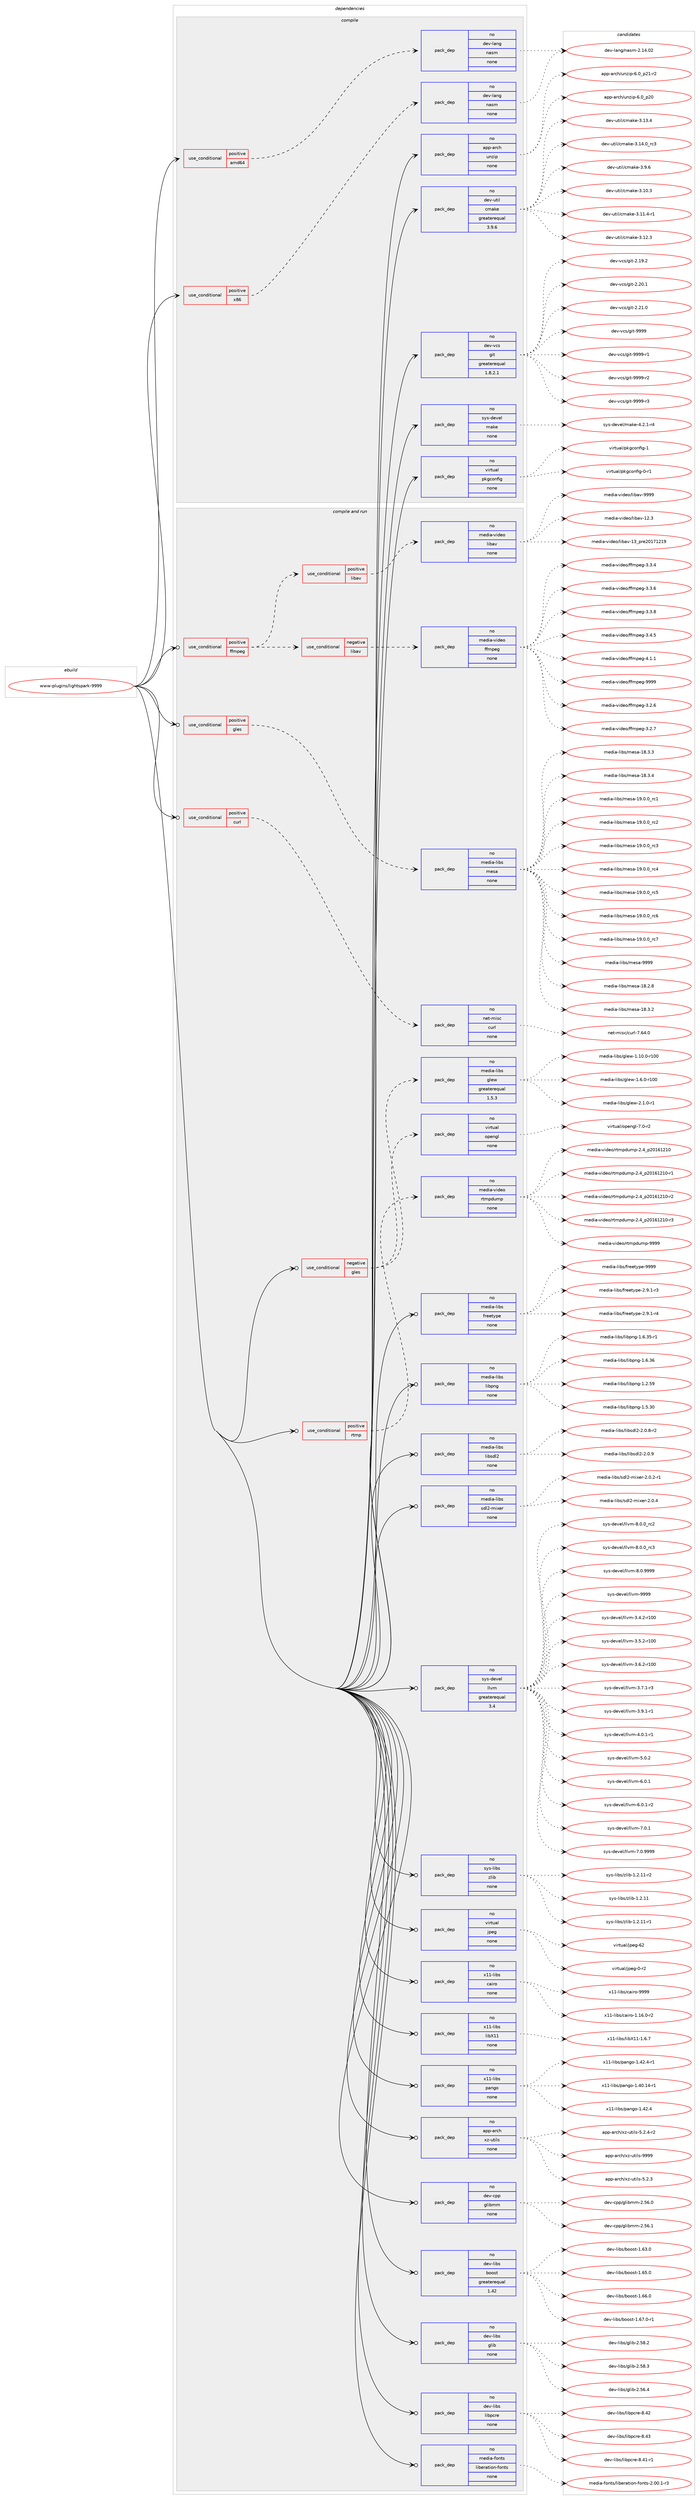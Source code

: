 digraph prolog {

# *************
# Graph options
# *************

newrank=true;
concentrate=true;
compound=true;
graph [rankdir=LR,fontname=Helvetica,fontsize=10,ranksep=1.5];#, ranksep=2.5, nodesep=0.2];
edge  [arrowhead=vee];
node  [fontname=Helvetica,fontsize=10];

# **********
# The ebuild
# **********

subgraph cluster_leftcol {
color=gray;
rank=same;
label=<<i>ebuild</i>>;
id [label="www-plugins/lightspark-9999", color=red, width=4, href="../www-plugins/lightspark-9999.svg"];
}

# ****************
# The dependencies
# ****************

subgraph cluster_midcol {
color=gray;
label=<<i>dependencies</i>>;
subgraph cluster_compile {
fillcolor="#eeeeee";
style=filled;
label=<<i>compile</i>>;
subgraph cond464373 {
dependency1750850 [label=<<TABLE BORDER="0" CELLBORDER="1" CELLSPACING="0" CELLPADDING="4"><TR><TD ROWSPAN="3" CELLPADDING="10">use_conditional</TD></TR><TR><TD>positive</TD></TR><TR><TD>amd64</TD></TR></TABLE>>, shape=none, color=red];
subgraph pack1257197 {
dependency1750851 [label=<<TABLE BORDER="0" CELLBORDER="1" CELLSPACING="0" CELLPADDING="4" WIDTH="220"><TR><TD ROWSPAN="6" CELLPADDING="30">pack_dep</TD></TR><TR><TD WIDTH="110">no</TD></TR><TR><TD>dev-lang</TD></TR><TR><TD>nasm</TD></TR><TR><TD>none</TD></TR><TR><TD></TD></TR></TABLE>>, shape=none, color=blue];
}
dependency1750850:e -> dependency1750851:w [weight=20,style="dashed",arrowhead="vee"];
}
id:e -> dependency1750850:w [weight=20,style="solid",arrowhead="vee"];
subgraph cond464374 {
dependency1750852 [label=<<TABLE BORDER="0" CELLBORDER="1" CELLSPACING="0" CELLPADDING="4"><TR><TD ROWSPAN="3" CELLPADDING="10">use_conditional</TD></TR><TR><TD>positive</TD></TR><TR><TD>x86</TD></TR></TABLE>>, shape=none, color=red];
subgraph pack1257198 {
dependency1750853 [label=<<TABLE BORDER="0" CELLBORDER="1" CELLSPACING="0" CELLPADDING="4" WIDTH="220"><TR><TD ROWSPAN="6" CELLPADDING="30">pack_dep</TD></TR><TR><TD WIDTH="110">no</TD></TR><TR><TD>dev-lang</TD></TR><TR><TD>nasm</TD></TR><TR><TD>none</TD></TR><TR><TD></TD></TR></TABLE>>, shape=none, color=blue];
}
dependency1750852:e -> dependency1750853:w [weight=20,style="dashed",arrowhead="vee"];
}
id:e -> dependency1750852:w [weight=20,style="solid",arrowhead="vee"];
subgraph pack1257199 {
dependency1750854 [label=<<TABLE BORDER="0" CELLBORDER="1" CELLSPACING="0" CELLPADDING="4" WIDTH="220"><TR><TD ROWSPAN="6" CELLPADDING="30">pack_dep</TD></TR><TR><TD WIDTH="110">no</TD></TR><TR><TD>app-arch</TD></TR><TR><TD>unzip</TD></TR><TR><TD>none</TD></TR><TR><TD></TD></TR></TABLE>>, shape=none, color=blue];
}
id:e -> dependency1750854:w [weight=20,style="solid",arrowhead="vee"];
subgraph pack1257200 {
dependency1750855 [label=<<TABLE BORDER="0" CELLBORDER="1" CELLSPACING="0" CELLPADDING="4" WIDTH="220"><TR><TD ROWSPAN="6" CELLPADDING="30">pack_dep</TD></TR><TR><TD WIDTH="110">no</TD></TR><TR><TD>dev-util</TD></TR><TR><TD>cmake</TD></TR><TR><TD>greaterequal</TD></TR><TR><TD>3.9.6</TD></TR></TABLE>>, shape=none, color=blue];
}
id:e -> dependency1750855:w [weight=20,style="solid",arrowhead="vee"];
subgraph pack1257201 {
dependency1750856 [label=<<TABLE BORDER="0" CELLBORDER="1" CELLSPACING="0" CELLPADDING="4" WIDTH="220"><TR><TD ROWSPAN="6" CELLPADDING="30">pack_dep</TD></TR><TR><TD WIDTH="110">no</TD></TR><TR><TD>dev-vcs</TD></TR><TR><TD>git</TD></TR><TR><TD>greaterequal</TD></TR><TR><TD>1.8.2.1</TD></TR></TABLE>>, shape=none, color=blue];
}
id:e -> dependency1750856:w [weight=20,style="solid",arrowhead="vee"];
subgraph pack1257202 {
dependency1750857 [label=<<TABLE BORDER="0" CELLBORDER="1" CELLSPACING="0" CELLPADDING="4" WIDTH="220"><TR><TD ROWSPAN="6" CELLPADDING="30">pack_dep</TD></TR><TR><TD WIDTH="110">no</TD></TR><TR><TD>sys-devel</TD></TR><TR><TD>make</TD></TR><TR><TD>none</TD></TR><TR><TD></TD></TR></TABLE>>, shape=none, color=blue];
}
id:e -> dependency1750857:w [weight=20,style="solid",arrowhead="vee"];
subgraph pack1257203 {
dependency1750858 [label=<<TABLE BORDER="0" CELLBORDER="1" CELLSPACING="0" CELLPADDING="4" WIDTH="220"><TR><TD ROWSPAN="6" CELLPADDING="30">pack_dep</TD></TR><TR><TD WIDTH="110">no</TD></TR><TR><TD>virtual</TD></TR><TR><TD>pkgconfig</TD></TR><TR><TD>none</TD></TR><TR><TD></TD></TR></TABLE>>, shape=none, color=blue];
}
id:e -> dependency1750858:w [weight=20,style="solid",arrowhead="vee"];
}
subgraph cluster_compileandrun {
fillcolor="#eeeeee";
style=filled;
label=<<i>compile and run</i>>;
subgraph cond464375 {
dependency1750859 [label=<<TABLE BORDER="0" CELLBORDER="1" CELLSPACING="0" CELLPADDING="4"><TR><TD ROWSPAN="3" CELLPADDING="10">use_conditional</TD></TR><TR><TD>negative</TD></TR><TR><TD>gles</TD></TR></TABLE>>, shape=none, color=red];
subgraph pack1257204 {
dependency1750860 [label=<<TABLE BORDER="0" CELLBORDER="1" CELLSPACING="0" CELLPADDING="4" WIDTH="220"><TR><TD ROWSPAN="6" CELLPADDING="30">pack_dep</TD></TR><TR><TD WIDTH="110">no</TD></TR><TR><TD>media-libs</TD></TR><TR><TD>glew</TD></TR><TR><TD>greaterequal</TD></TR><TR><TD>1.5.3</TD></TR></TABLE>>, shape=none, color=blue];
}
dependency1750859:e -> dependency1750860:w [weight=20,style="dashed",arrowhead="vee"];
subgraph pack1257205 {
dependency1750861 [label=<<TABLE BORDER="0" CELLBORDER="1" CELLSPACING="0" CELLPADDING="4" WIDTH="220"><TR><TD ROWSPAN="6" CELLPADDING="30">pack_dep</TD></TR><TR><TD WIDTH="110">no</TD></TR><TR><TD>virtual</TD></TR><TR><TD>opengl</TD></TR><TR><TD>none</TD></TR><TR><TD></TD></TR></TABLE>>, shape=none, color=blue];
}
dependency1750859:e -> dependency1750861:w [weight=20,style="dashed",arrowhead="vee"];
}
id:e -> dependency1750859:w [weight=20,style="solid",arrowhead="odotvee"];
subgraph cond464376 {
dependency1750862 [label=<<TABLE BORDER="0" CELLBORDER="1" CELLSPACING="0" CELLPADDING="4"><TR><TD ROWSPAN="3" CELLPADDING="10">use_conditional</TD></TR><TR><TD>positive</TD></TR><TR><TD>curl</TD></TR></TABLE>>, shape=none, color=red];
subgraph pack1257206 {
dependency1750863 [label=<<TABLE BORDER="0" CELLBORDER="1" CELLSPACING="0" CELLPADDING="4" WIDTH="220"><TR><TD ROWSPAN="6" CELLPADDING="30">pack_dep</TD></TR><TR><TD WIDTH="110">no</TD></TR><TR><TD>net-misc</TD></TR><TR><TD>curl</TD></TR><TR><TD>none</TD></TR><TR><TD></TD></TR></TABLE>>, shape=none, color=blue];
}
dependency1750862:e -> dependency1750863:w [weight=20,style="dashed",arrowhead="vee"];
}
id:e -> dependency1750862:w [weight=20,style="solid",arrowhead="odotvee"];
subgraph cond464377 {
dependency1750864 [label=<<TABLE BORDER="0" CELLBORDER="1" CELLSPACING="0" CELLPADDING="4"><TR><TD ROWSPAN="3" CELLPADDING="10">use_conditional</TD></TR><TR><TD>positive</TD></TR><TR><TD>ffmpeg</TD></TR></TABLE>>, shape=none, color=red];
subgraph cond464378 {
dependency1750865 [label=<<TABLE BORDER="0" CELLBORDER="1" CELLSPACING="0" CELLPADDING="4"><TR><TD ROWSPAN="3" CELLPADDING="10">use_conditional</TD></TR><TR><TD>positive</TD></TR><TR><TD>libav</TD></TR></TABLE>>, shape=none, color=red];
subgraph pack1257207 {
dependency1750866 [label=<<TABLE BORDER="0" CELLBORDER="1" CELLSPACING="0" CELLPADDING="4" WIDTH="220"><TR><TD ROWSPAN="6" CELLPADDING="30">pack_dep</TD></TR><TR><TD WIDTH="110">no</TD></TR><TR><TD>media-video</TD></TR><TR><TD>libav</TD></TR><TR><TD>none</TD></TR><TR><TD></TD></TR></TABLE>>, shape=none, color=blue];
}
dependency1750865:e -> dependency1750866:w [weight=20,style="dashed",arrowhead="vee"];
}
dependency1750864:e -> dependency1750865:w [weight=20,style="dashed",arrowhead="vee"];
subgraph cond464379 {
dependency1750867 [label=<<TABLE BORDER="0" CELLBORDER="1" CELLSPACING="0" CELLPADDING="4"><TR><TD ROWSPAN="3" CELLPADDING="10">use_conditional</TD></TR><TR><TD>negative</TD></TR><TR><TD>libav</TD></TR></TABLE>>, shape=none, color=red];
subgraph pack1257208 {
dependency1750868 [label=<<TABLE BORDER="0" CELLBORDER="1" CELLSPACING="0" CELLPADDING="4" WIDTH="220"><TR><TD ROWSPAN="6" CELLPADDING="30">pack_dep</TD></TR><TR><TD WIDTH="110">no</TD></TR><TR><TD>media-video</TD></TR><TR><TD>ffmpeg</TD></TR><TR><TD>none</TD></TR><TR><TD></TD></TR></TABLE>>, shape=none, color=blue];
}
dependency1750867:e -> dependency1750868:w [weight=20,style="dashed",arrowhead="vee"];
}
dependency1750864:e -> dependency1750867:w [weight=20,style="dashed",arrowhead="vee"];
}
id:e -> dependency1750864:w [weight=20,style="solid",arrowhead="odotvee"];
subgraph cond464380 {
dependency1750869 [label=<<TABLE BORDER="0" CELLBORDER="1" CELLSPACING="0" CELLPADDING="4"><TR><TD ROWSPAN="3" CELLPADDING="10">use_conditional</TD></TR><TR><TD>positive</TD></TR><TR><TD>gles</TD></TR></TABLE>>, shape=none, color=red];
subgraph pack1257209 {
dependency1750870 [label=<<TABLE BORDER="0" CELLBORDER="1" CELLSPACING="0" CELLPADDING="4" WIDTH="220"><TR><TD ROWSPAN="6" CELLPADDING="30">pack_dep</TD></TR><TR><TD WIDTH="110">no</TD></TR><TR><TD>media-libs</TD></TR><TR><TD>mesa</TD></TR><TR><TD>none</TD></TR><TR><TD></TD></TR></TABLE>>, shape=none, color=blue];
}
dependency1750869:e -> dependency1750870:w [weight=20,style="dashed",arrowhead="vee"];
}
id:e -> dependency1750869:w [weight=20,style="solid",arrowhead="odotvee"];
subgraph cond464381 {
dependency1750871 [label=<<TABLE BORDER="0" CELLBORDER="1" CELLSPACING="0" CELLPADDING="4"><TR><TD ROWSPAN="3" CELLPADDING="10">use_conditional</TD></TR><TR><TD>positive</TD></TR><TR><TD>rtmp</TD></TR></TABLE>>, shape=none, color=red];
subgraph pack1257210 {
dependency1750872 [label=<<TABLE BORDER="0" CELLBORDER="1" CELLSPACING="0" CELLPADDING="4" WIDTH="220"><TR><TD ROWSPAN="6" CELLPADDING="30">pack_dep</TD></TR><TR><TD WIDTH="110">no</TD></TR><TR><TD>media-video</TD></TR><TR><TD>rtmpdump</TD></TR><TR><TD>none</TD></TR><TR><TD></TD></TR></TABLE>>, shape=none, color=blue];
}
dependency1750871:e -> dependency1750872:w [weight=20,style="dashed",arrowhead="vee"];
}
id:e -> dependency1750871:w [weight=20,style="solid",arrowhead="odotvee"];
subgraph pack1257211 {
dependency1750873 [label=<<TABLE BORDER="0" CELLBORDER="1" CELLSPACING="0" CELLPADDING="4" WIDTH="220"><TR><TD ROWSPAN="6" CELLPADDING="30">pack_dep</TD></TR><TR><TD WIDTH="110">no</TD></TR><TR><TD>app-arch</TD></TR><TR><TD>xz-utils</TD></TR><TR><TD>none</TD></TR><TR><TD></TD></TR></TABLE>>, shape=none, color=blue];
}
id:e -> dependency1750873:w [weight=20,style="solid",arrowhead="odotvee"];
subgraph pack1257212 {
dependency1750874 [label=<<TABLE BORDER="0" CELLBORDER="1" CELLSPACING="0" CELLPADDING="4" WIDTH="220"><TR><TD ROWSPAN="6" CELLPADDING="30">pack_dep</TD></TR><TR><TD WIDTH="110">no</TD></TR><TR><TD>dev-cpp</TD></TR><TR><TD>glibmm</TD></TR><TR><TD>none</TD></TR><TR><TD></TD></TR></TABLE>>, shape=none, color=blue];
}
id:e -> dependency1750874:w [weight=20,style="solid",arrowhead="odotvee"];
subgraph pack1257213 {
dependency1750875 [label=<<TABLE BORDER="0" CELLBORDER="1" CELLSPACING="0" CELLPADDING="4" WIDTH="220"><TR><TD ROWSPAN="6" CELLPADDING="30">pack_dep</TD></TR><TR><TD WIDTH="110">no</TD></TR><TR><TD>dev-libs</TD></TR><TR><TD>boost</TD></TR><TR><TD>greaterequal</TD></TR><TR><TD>1.42</TD></TR></TABLE>>, shape=none, color=blue];
}
id:e -> dependency1750875:w [weight=20,style="solid",arrowhead="odotvee"];
subgraph pack1257214 {
dependency1750876 [label=<<TABLE BORDER="0" CELLBORDER="1" CELLSPACING="0" CELLPADDING="4" WIDTH="220"><TR><TD ROWSPAN="6" CELLPADDING="30">pack_dep</TD></TR><TR><TD WIDTH="110">no</TD></TR><TR><TD>dev-libs</TD></TR><TR><TD>glib</TD></TR><TR><TD>none</TD></TR><TR><TD></TD></TR></TABLE>>, shape=none, color=blue];
}
id:e -> dependency1750876:w [weight=20,style="solid",arrowhead="odotvee"];
subgraph pack1257215 {
dependency1750877 [label=<<TABLE BORDER="0" CELLBORDER="1" CELLSPACING="0" CELLPADDING="4" WIDTH="220"><TR><TD ROWSPAN="6" CELLPADDING="30">pack_dep</TD></TR><TR><TD WIDTH="110">no</TD></TR><TR><TD>dev-libs</TD></TR><TR><TD>libpcre</TD></TR><TR><TD>none</TD></TR><TR><TD></TD></TR></TABLE>>, shape=none, color=blue];
}
id:e -> dependency1750877:w [weight=20,style="solid",arrowhead="odotvee"];
subgraph pack1257216 {
dependency1750878 [label=<<TABLE BORDER="0" CELLBORDER="1" CELLSPACING="0" CELLPADDING="4" WIDTH="220"><TR><TD ROWSPAN="6" CELLPADDING="30">pack_dep</TD></TR><TR><TD WIDTH="110">no</TD></TR><TR><TD>media-fonts</TD></TR><TR><TD>liberation-fonts</TD></TR><TR><TD>none</TD></TR><TR><TD></TD></TR></TABLE>>, shape=none, color=blue];
}
id:e -> dependency1750878:w [weight=20,style="solid",arrowhead="odotvee"];
subgraph pack1257217 {
dependency1750879 [label=<<TABLE BORDER="0" CELLBORDER="1" CELLSPACING="0" CELLPADDING="4" WIDTH="220"><TR><TD ROWSPAN="6" CELLPADDING="30">pack_dep</TD></TR><TR><TD WIDTH="110">no</TD></TR><TR><TD>media-libs</TD></TR><TR><TD>freetype</TD></TR><TR><TD>none</TD></TR><TR><TD></TD></TR></TABLE>>, shape=none, color=blue];
}
id:e -> dependency1750879:w [weight=20,style="solid",arrowhead="odotvee"];
subgraph pack1257218 {
dependency1750880 [label=<<TABLE BORDER="0" CELLBORDER="1" CELLSPACING="0" CELLPADDING="4" WIDTH="220"><TR><TD ROWSPAN="6" CELLPADDING="30">pack_dep</TD></TR><TR><TD WIDTH="110">no</TD></TR><TR><TD>media-libs</TD></TR><TR><TD>libpng</TD></TR><TR><TD>none</TD></TR><TR><TD></TD></TR></TABLE>>, shape=none, color=blue];
}
id:e -> dependency1750880:w [weight=20,style="solid",arrowhead="odotvee"];
subgraph pack1257219 {
dependency1750881 [label=<<TABLE BORDER="0" CELLBORDER="1" CELLSPACING="0" CELLPADDING="4" WIDTH="220"><TR><TD ROWSPAN="6" CELLPADDING="30">pack_dep</TD></TR><TR><TD WIDTH="110">no</TD></TR><TR><TD>media-libs</TD></TR><TR><TD>libsdl2</TD></TR><TR><TD>none</TD></TR><TR><TD></TD></TR></TABLE>>, shape=none, color=blue];
}
id:e -> dependency1750881:w [weight=20,style="solid",arrowhead="odotvee"];
subgraph pack1257220 {
dependency1750882 [label=<<TABLE BORDER="0" CELLBORDER="1" CELLSPACING="0" CELLPADDING="4" WIDTH="220"><TR><TD ROWSPAN="6" CELLPADDING="30">pack_dep</TD></TR><TR><TD WIDTH="110">no</TD></TR><TR><TD>media-libs</TD></TR><TR><TD>sdl2-mixer</TD></TR><TR><TD>none</TD></TR><TR><TD></TD></TR></TABLE>>, shape=none, color=blue];
}
id:e -> dependency1750882:w [weight=20,style="solid",arrowhead="odotvee"];
subgraph pack1257221 {
dependency1750883 [label=<<TABLE BORDER="0" CELLBORDER="1" CELLSPACING="0" CELLPADDING="4" WIDTH="220"><TR><TD ROWSPAN="6" CELLPADDING="30">pack_dep</TD></TR><TR><TD WIDTH="110">no</TD></TR><TR><TD>sys-devel</TD></TR><TR><TD>llvm</TD></TR><TR><TD>greaterequal</TD></TR><TR><TD>3.4</TD></TR></TABLE>>, shape=none, color=blue];
}
id:e -> dependency1750883:w [weight=20,style="solid",arrowhead="odotvee"];
subgraph pack1257222 {
dependency1750884 [label=<<TABLE BORDER="0" CELLBORDER="1" CELLSPACING="0" CELLPADDING="4" WIDTH="220"><TR><TD ROWSPAN="6" CELLPADDING="30">pack_dep</TD></TR><TR><TD WIDTH="110">no</TD></TR><TR><TD>sys-libs</TD></TR><TR><TD>zlib</TD></TR><TR><TD>none</TD></TR><TR><TD></TD></TR></TABLE>>, shape=none, color=blue];
}
id:e -> dependency1750884:w [weight=20,style="solid",arrowhead="odotvee"];
subgraph pack1257223 {
dependency1750885 [label=<<TABLE BORDER="0" CELLBORDER="1" CELLSPACING="0" CELLPADDING="4" WIDTH="220"><TR><TD ROWSPAN="6" CELLPADDING="30">pack_dep</TD></TR><TR><TD WIDTH="110">no</TD></TR><TR><TD>virtual</TD></TR><TR><TD>jpeg</TD></TR><TR><TD>none</TD></TR><TR><TD></TD></TR></TABLE>>, shape=none, color=blue];
}
id:e -> dependency1750885:w [weight=20,style="solid",arrowhead="odotvee"];
subgraph pack1257224 {
dependency1750886 [label=<<TABLE BORDER="0" CELLBORDER="1" CELLSPACING="0" CELLPADDING="4" WIDTH="220"><TR><TD ROWSPAN="6" CELLPADDING="30">pack_dep</TD></TR><TR><TD WIDTH="110">no</TD></TR><TR><TD>x11-libs</TD></TR><TR><TD>cairo</TD></TR><TR><TD>none</TD></TR><TR><TD></TD></TR></TABLE>>, shape=none, color=blue];
}
id:e -> dependency1750886:w [weight=20,style="solid",arrowhead="odotvee"];
subgraph pack1257225 {
dependency1750887 [label=<<TABLE BORDER="0" CELLBORDER="1" CELLSPACING="0" CELLPADDING="4" WIDTH="220"><TR><TD ROWSPAN="6" CELLPADDING="30">pack_dep</TD></TR><TR><TD WIDTH="110">no</TD></TR><TR><TD>x11-libs</TD></TR><TR><TD>libX11</TD></TR><TR><TD>none</TD></TR><TR><TD></TD></TR></TABLE>>, shape=none, color=blue];
}
id:e -> dependency1750887:w [weight=20,style="solid",arrowhead="odotvee"];
subgraph pack1257226 {
dependency1750888 [label=<<TABLE BORDER="0" CELLBORDER="1" CELLSPACING="0" CELLPADDING="4" WIDTH="220"><TR><TD ROWSPAN="6" CELLPADDING="30">pack_dep</TD></TR><TR><TD WIDTH="110">no</TD></TR><TR><TD>x11-libs</TD></TR><TR><TD>pango</TD></TR><TR><TD>none</TD></TR><TR><TD></TD></TR></TABLE>>, shape=none, color=blue];
}
id:e -> dependency1750888:w [weight=20,style="solid",arrowhead="odotvee"];
}
subgraph cluster_run {
fillcolor="#eeeeee";
style=filled;
label=<<i>run</i>>;
}
}

# **************
# The candidates
# **************

subgraph cluster_choices {
rank=same;
color=gray;
label=<<i>candidates</i>>;

subgraph choice1257197 {
color=black;
nodesep=1;
choice100101118451089711010347110971151094550464952464850 [label="dev-lang/nasm-2.14.02", color=red, width=4,href="../dev-lang/nasm-2.14.02.svg"];
dependency1750851:e -> choice100101118451089711010347110971151094550464952464850:w [style=dotted,weight="100"];
}
subgraph choice1257198 {
color=black;
nodesep=1;
choice100101118451089711010347110971151094550464952464850 [label="dev-lang/nasm-2.14.02", color=red, width=4,href="../dev-lang/nasm-2.14.02.svg"];
dependency1750853:e -> choice100101118451089711010347110971151094550464952464850:w [style=dotted,weight="100"];
}
subgraph choice1257199 {
color=black;
nodesep=1;
choice971121124597114991044711711012210511245544648951125048 [label="app-arch/unzip-6.0_p20", color=red, width=4,href="../app-arch/unzip-6.0_p20.svg"];
choice9711211245971149910447117110122105112455446489511250494511450 [label="app-arch/unzip-6.0_p21-r2", color=red, width=4,href="../app-arch/unzip-6.0_p21-r2.svg"];
dependency1750854:e -> choice971121124597114991044711711012210511245544648951125048:w [style=dotted,weight="100"];
dependency1750854:e -> choice9711211245971149910447117110122105112455446489511250494511450:w [style=dotted,weight="100"];
}
subgraph choice1257200 {
color=black;
nodesep=1;
choice1001011184511711610510847991099710710145514649484651 [label="dev-util/cmake-3.10.3", color=red, width=4,href="../dev-util/cmake-3.10.3.svg"];
choice10010111845117116105108479910997107101455146494946524511449 [label="dev-util/cmake-3.11.4-r1", color=red, width=4,href="../dev-util/cmake-3.11.4-r1.svg"];
choice1001011184511711610510847991099710710145514649504651 [label="dev-util/cmake-3.12.3", color=red, width=4,href="../dev-util/cmake-3.12.3.svg"];
choice1001011184511711610510847991099710710145514649514652 [label="dev-util/cmake-3.13.4", color=red, width=4,href="../dev-util/cmake-3.13.4.svg"];
choice1001011184511711610510847991099710710145514649524648951149951 [label="dev-util/cmake-3.14.0_rc3", color=red, width=4,href="../dev-util/cmake-3.14.0_rc3.svg"];
choice10010111845117116105108479910997107101455146574654 [label="dev-util/cmake-3.9.6", color=red, width=4,href="../dev-util/cmake-3.9.6.svg"];
dependency1750855:e -> choice1001011184511711610510847991099710710145514649484651:w [style=dotted,weight="100"];
dependency1750855:e -> choice10010111845117116105108479910997107101455146494946524511449:w [style=dotted,weight="100"];
dependency1750855:e -> choice1001011184511711610510847991099710710145514649504651:w [style=dotted,weight="100"];
dependency1750855:e -> choice1001011184511711610510847991099710710145514649514652:w [style=dotted,weight="100"];
dependency1750855:e -> choice1001011184511711610510847991099710710145514649524648951149951:w [style=dotted,weight="100"];
dependency1750855:e -> choice10010111845117116105108479910997107101455146574654:w [style=dotted,weight="100"];
}
subgraph choice1257201 {
color=black;
nodesep=1;
choice10010111845118991154710310511645504649574650 [label="dev-vcs/git-2.19.2", color=red, width=4,href="../dev-vcs/git-2.19.2.svg"];
choice10010111845118991154710310511645504650484649 [label="dev-vcs/git-2.20.1", color=red, width=4,href="../dev-vcs/git-2.20.1.svg"];
choice10010111845118991154710310511645504650494648 [label="dev-vcs/git-2.21.0", color=red, width=4,href="../dev-vcs/git-2.21.0.svg"];
choice1001011184511899115471031051164557575757 [label="dev-vcs/git-9999", color=red, width=4,href="../dev-vcs/git-9999.svg"];
choice10010111845118991154710310511645575757574511449 [label="dev-vcs/git-9999-r1", color=red, width=4,href="../dev-vcs/git-9999-r1.svg"];
choice10010111845118991154710310511645575757574511450 [label="dev-vcs/git-9999-r2", color=red, width=4,href="../dev-vcs/git-9999-r2.svg"];
choice10010111845118991154710310511645575757574511451 [label="dev-vcs/git-9999-r3", color=red, width=4,href="../dev-vcs/git-9999-r3.svg"];
dependency1750856:e -> choice10010111845118991154710310511645504649574650:w [style=dotted,weight="100"];
dependency1750856:e -> choice10010111845118991154710310511645504650484649:w [style=dotted,weight="100"];
dependency1750856:e -> choice10010111845118991154710310511645504650494648:w [style=dotted,weight="100"];
dependency1750856:e -> choice1001011184511899115471031051164557575757:w [style=dotted,weight="100"];
dependency1750856:e -> choice10010111845118991154710310511645575757574511449:w [style=dotted,weight="100"];
dependency1750856:e -> choice10010111845118991154710310511645575757574511450:w [style=dotted,weight="100"];
dependency1750856:e -> choice10010111845118991154710310511645575757574511451:w [style=dotted,weight="100"];
}
subgraph choice1257202 {
color=black;
nodesep=1;
choice1151211154510010111810110847109971071014552465046494511452 [label="sys-devel/make-4.2.1-r4", color=red, width=4,href="../sys-devel/make-4.2.1-r4.svg"];
dependency1750857:e -> choice1151211154510010111810110847109971071014552465046494511452:w [style=dotted,weight="100"];
}
subgraph choice1257203 {
color=black;
nodesep=1;
choice11810511411611797108471121071039911111010210510345484511449 [label="virtual/pkgconfig-0-r1", color=red, width=4,href="../virtual/pkgconfig-0-r1.svg"];
choice1181051141161179710847112107103991111101021051034549 [label="virtual/pkgconfig-1", color=red, width=4,href="../virtual/pkgconfig-1.svg"];
dependency1750858:e -> choice11810511411611797108471121071039911111010210510345484511449:w [style=dotted,weight="100"];
dependency1750858:e -> choice1181051141161179710847112107103991111101021051034549:w [style=dotted,weight="100"];
}
subgraph choice1257204 {
color=black;
nodesep=1;
choice109101100105974510810598115471031081011194549464948464845114494848 [label="media-libs/glew-1.10.0-r100", color=red, width=4,href="../media-libs/glew-1.10.0-r100.svg"];
choice1091011001059745108105981154710310810111945494654464845114494848 [label="media-libs/glew-1.6.0-r100", color=red, width=4,href="../media-libs/glew-1.6.0-r100.svg"];
choice109101100105974510810598115471031081011194550464946484511449 [label="media-libs/glew-2.1.0-r1", color=red, width=4,href="../media-libs/glew-2.1.0-r1.svg"];
dependency1750860:e -> choice109101100105974510810598115471031081011194549464948464845114494848:w [style=dotted,weight="100"];
dependency1750860:e -> choice1091011001059745108105981154710310810111945494654464845114494848:w [style=dotted,weight="100"];
dependency1750860:e -> choice109101100105974510810598115471031081011194550464946484511449:w [style=dotted,weight="100"];
}
subgraph choice1257205 {
color=black;
nodesep=1;
choice1181051141161179710847111112101110103108455546484511450 [label="virtual/opengl-7.0-r2", color=red, width=4,href="../virtual/opengl-7.0-r2.svg"];
dependency1750861:e -> choice1181051141161179710847111112101110103108455546484511450:w [style=dotted,weight="100"];
}
subgraph choice1257206 {
color=black;
nodesep=1;
choice1101011164510910511599479911711410845554654524648 [label="net-misc/curl-7.64.0", color=red, width=4,href="../net-misc/curl-7.64.0.svg"];
dependency1750863:e -> choice1101011164510910511599479911711410845554654524648:w [style=dotted,weight="100"];
}
subgraph choice1257207 {
color=black;
nodesep=1;
choice10910110010597451181051001011114710810598971184549504651 [label="media-video/libav-12.3", color=red, width=4,href="../media-video/libav-12.3.svg"];
choice1091011001059745118105100101111471081059897118454951951121141015048495549504957 [label="media-video/libav-13_pre20171219", color=red, width=4,href="../media-video/libav-13_pre20171219.svg"];
choice10910110010597451181051001011114710810598971184557575757 [label="media-video/libav-9999", color=red, width=4,href="../media-video/libav-9999.svg"];
dependency1750866:e -> choice10910110010597451181051001011114710810598971184549504651:w [style=dotted,weight="100"];
dependency1750866:e -> choice1091011001059745118105100101111471081059897118454951951121141015048495549504957:w [style=dotted,weight="100"];
dependency1750866:e -> choice10910110010597451181051001011114710810598971184557575757:w [style=dotted,weight="100"];
}
subgraph choice1257208 {
color=black;
nodesep=1;
choice109101100105974511810510010111147102102109112101103455146504654 [label="media-video/ffmpeg-3.2.6", color=red, width=4,href="../media-video/ffmpeg-3.2.6.svg"];
choice109101100105974511810510010111147102102109112101103455146504655 [label="media-video/ffmpeg-3.2.7", color=red, width=4,href="../media-video/ffmpeg-3.2.7.svg"];
choice109101100105974511810510010111147102102109112101103455146514652 [label="media-video/ffmpeg-3.3.4", color=red, width=4,href="../media-video/ffmpeg-3.3.4.svg"];
choice109101100105974511810510010111147102102109112101103455146514654 [label="media-video/ffmpeg-3.3.6", color=red, width=4,href="../media-video/ffmpeg-3.3.6.svg"];
choice109101100105974511810510010111147102102109112101103455146514656 [label="media-video/ffmpeg-3.3.8", color=red, width=4,href="../media-video/ffmpeg-3.3.8.svg"];
choice109101100105974511810510010111147102102109112101103455146524653 [label="media-video/ffmpeg-3.4.5", color=red, width=4,href="../media-video/ffmpeg-3.4.5.svg"];
choice109101100105974511810510010111147102102109112101103455246494649 [label="media-video/ffmpeg-4.1.1", color=red, width=4,href="../media-video/ffmpeg-4.1.1.svg"];
choice1091011001059745118105100101111471021021091121011034557575757 [label="media-video/ffmpeg-9999", color=red, width=4,href="../media-video/ffmpeg-9999.svg"];
dependency1750868:e -> choice109101100105974511810510010111147102102109112101103455146504654:w [style=dotted,weight="100"];
dependency1750868:e -> choice109101100105974511810510010111147102102109112101103455146504655:w [style=dotted,weight="100"];
dependency1750868:e -> choice109101100105974511810510010111147102102109112101103455146514652:w [style=dotted,weight="100"];
dependency1750868:e -> choice109101100105974511810510010111147102102109112101103455146514654:w [style=dotted,weight="100"];
dependency1750868:e -> choice109101100105974511810510010111147102102109112101103455146514656:w [style=dotted,weight="100"];
dependency1750868:e -> choice109101100105974511810510010111147102102109112101103455146524653:w [style=dotted,weight="100"];
dependency1750868:e -> choice109101100105974511810510010111147102102109112101103455246494649:w [style=dotted,weight="100"];
dependency1750868:e -> choice1091011001059745118105100101111471021021091121011034557575757:w [style=dotted,weight="100"];
}
subgraph choice1257209 {
color=black;
nodesep=1;
choice109101100105974510810598115471091011159745495646504656 [label="media-libs/mesa-18.2.8", color=red, width=4,href="../media-libs/mesa-18.2.8.svg"];
choice109101100105974510810598115471091011159745495646514650 [label="media-libs/mesa-18.3.2", color=red, width=4,href="../media-libs/mesa-18.3.2.svg"];
choice109101100105974510810598115471091011159745495646514651 [label="media-libs/mesa-18.3.3", color=red, width=4,href="../media-libs/mesa-18.3.3.svg"];
choice109101100105974510810598115471091011159745495646514652 [label="media-libs/mesa-18.3.4", color=red, width=4,href="../media-libs/mesa-18.3.4.svg"];
choice109101100105974510810598115471091011159745495746484648951149949 [label="media-libs/mesa-19.0.0_rc1", color=red, width=4,href="../media-libs/mesa-19.0.0_rc1.svg"];
choice109101100105974510810598115471091011159745495746484648951149950 [label="media-libs/mesa-19.0.0_rc2", color=red, width=4,href="../media-libs/mesa-19.0.0_rc2.svg"];
choice109101100105974510810598115471091011159745495746484648951149951 [label="media-libs/mesa-19.0.0_rc3", color=red, width=4,href="../media-libs/mesa-19.0.0_rc3.svg"];
choice109101100105974510810598115471091011159745495746484648951149952 [label="media-libs/mesa-19.0.0_rc4", color=red, width=4,href="../media-libs/mesa-19.0.0_rc4.svg"];
choice109101100105974510810598115471091011159745495746484648951149953 [label="media-libs/mesa-19.0.0_rc5", color=red, width=4,href="../media-libs/mesa-19.0.0_rc5.svg"];
choice109101100105974510810598115471091011159745495746484648951149954 [label="media-libs/mesa-19.0.0_rc6", color=red, width=4,href="../media-libs/mesa-19.0.0_rc6.svg"];
choice109101100105974510810598115471091011159745495746484648951149955 [label="media-libs/mesa-19.0.0_rc7", color=red, width=4,href="../media-libs/mesa-19.0.0_rc7.svg"];
choice10910110010597451081059811547109101115974557575757 [label="media-libs/mesa-9999", color=red, width=4,href="../media-libs/mesa-9999.svg"];
dependency1750870:e -> choice109101100105974510810598115471091011159745495646504656:w [style=dotted,weight="100"];
dependency1750870:e -> choice109101100105974510810598115471091011159745495646514650:w [style=dotted,weight="100"];
dependency1750870:e -> choice109101100105974510810598115471091011159745495646514651:w [style=dotted,weight="100"];
dependency1750870:e -> choice109101100105974510810598115471091011159745495646514652:w [style=dotted,weight="100"];
dependency1750870:e -> choice109101100105974510810598115471091011159745495746484648951149949:w [style=dotted,weight="100"];
dependency1750870:e -> choice109101100105974510810598115471091011159745495746484648951149950:w [style=dotted,weight="100"];
dependency1750870:e -> choice109101100105974510810598115471091011159745495746484648951149951:w [style=dotted,weight="100"];
dependency1750870:e -> choice109101100105974510810598115471091011159745495746484648951149952:w [style=dotted,weight="100"];
dependency1750870:e -> choice109101100105974510810598115471091011159745495746484648951149953:w [style=dotted,weight="100"];
dependency1750870:e -> choice109101100105974510810598115471091011159745495746484648951149954:w [style=dotted,weight="100"];
dependency1750870:e -> choice109101100105974510810598115471091011159745495746484648951149955:w [style=dotted,weight="100"];
dependency1750870:e -> choice10910110010597451081059811547109101115974557575757:w [style=dotted,weight="100"];
}
subgraph choice1257210 {
color=black;
nodesep=1;
choice10910110010597451181051001011114711411610911210011710911245504652951125048495449504948 [label="media-video/rtmpdump-2.4_p20161210", color=red, width=4,href="../media-video/rtmpdump-2.4_p20161210.svg"];
choice109101100105974511810510010111147114116109112100117109112455046529511250484954495049484511449 [label="media-video/rtmpdump-2.4_p20161210-r1", color=red, width=4,href="../media-video/rtmpdump-2.4_p20161210-r1.svg"];
choice109101100105974511810510010111147114116109112100117109112455046529511250484954495049484511450 [label="media-video/rtmpdump-2.4_p20161210-r2", color=red, width=4,href="../media-video/rtmpdump-2.4_p20161210-r2.svg"];
choice109101100105974511810510010111147114116109112100117109112455046529511250484954495049484511451 [label="media-video/rtmpdump-2.4_p20161210-r3", color=red, width=4,href="../media-video/rtmpdump-2.4_p20161210-r3.svg"];
choice1091011001059745118105100101111471141161091121001171091124557575757 [label="media-video/rtmpdump-9999", color=red, width=4,href="../media-video/rtmpdump-9999.svg"];
dependency1750872:e -> choice10910110010597451181051001011114711411610911210011710911245504652951125048495449504948:w [style=dotted,weight="100"];
dependency1750872:e -> choice109101100105974511810510010111147114116109112100117109112455046529511250484954495049484511449:w [style=dotted,weight="100"];
dependency1750872:e -> choice109101100105974511810510010111147114116109112100117109112455046529511250484954495049484511450:w [style=dotted,weight="100"];
dependency1750872:e -> choice109101100105974511810510010111147114116109112100117109112455046529511250484954495049484511451:w [style=dotted,weight="100"];
dependency1750872:e -> choice1091011001059745118105100101111471141161091121001171091124557575757:w [style=dotted,weight="100"];
}
subgraph choice1257211 {
color=black;
nodesep=1;
choice971121124597114991044712012245117116105108115455346504651 [label="app-arch/xz-utils-5.2.3", color=red, width=4,href="../app-arch/xz-utils-5.2.3.svg"];
choice9711211245971149910447120122451171161051081154553465046524511450 [label="app-arch/xz-utils-5.2.4-r2", color=red, width=4,href="../app-arch/xz-utils-5.2.4-r2.svg"];
choice9711211245971149910447120122451171161051081154557575757 [label="app-arch/xz-utils-9999", color=red, width=4,href="../app-arch/xz-utils-9999.svg"];
dependency1750873:e -> choice971121124597114991044712012245117116105108115455346504651:w [style=dotted,weight="100"];
dependency1750873:e -> choice9711211245971149910447120122451171161051081154553465046524511450:w [style=dotted,weight="100"];
dependency1750873:e -> choice9711211245971149910447120122451171161051081154557575757:w [style=dotted,weight="100"];
}
subgraph choice1257212 {
color=black;
nodesep=1;
choice1001011184599112112471031081059810910945504653544648 [label="dev-cpp/glibmm-2.56.0", color=red, width=4,href="../dev-cpp/glibmm-2.56.0.svg"];
choice1001011184599112112471031081059810910945504653544649 [label="dev-cpp/glibmm-2.56.1", color=red, width=4,href="../dev-cpp/glibmm-2.56.1.svg"];
dependency1750874:e -> choice1001011184599112112471031081059810910945504653544648:w [style=dotted,weight="100"];
dependency1750874:e -> choice1001011184599112112471031081059810910945504653544649:w [style=dotted,weight="100"];
}
subgraph choice1257213 {
color=black;
nodesep=1;
choice1001011184510810598115479811111111511645494654514648 [label="dev-libs/boost-1.63.0", color=red, width=4,href="../dev-libs/boost-1.63.0.svg"];
choice1001011184510810598115479811111111511645494654534648 [label="dev-libs/boost-1.65.0", color=red, width=4,href="../dev-libs/boost-1.65.0.svg"];
choice1001011184510810598115479811111111511645494654544648 [label="dev-libs/boost-1.66.0", color=red, width=4,href="../dev-libs/boost-1.66.0.svg"];
choice10010111845108105981154798111111115116454946545546484511449 [label="dev-libs/boost-1.67.0-r1", color=red, width=4,href="../dev-libs/boost-1.67.0-r1.svg"];
dependency1750875:e -> choice1001011184510810598115479811111111511645494654514648:w [style=dotted,weight="100"];
dependency1750875:e -> choice1001011184510810598115479811111111511645494654534648:w [style=dotted,weight="100"];
dependency1750875:e -> choice1001011184510810598115479811111111511645494654544648:w [style=dotted,weight="100"];
dependency1750875:e -> choice10010111845108105981154798111111115116454946545546484511449:w [style=dotted,weight="100"];
}
subgraph choice1257214 {
color=black;
nodesep=1;
choice1001011184510810598115471031081059845504653544652 [label="dev-libs/glib-2.56.4", color=red, width=4,href="../dev-libs/glib-2.56.4.svg"];
choice1001011184510810598115471031081059845504653564650 [label="dev-libs/glib-2.58.2", color=red, width=4,href="../dev-libs/glib-2.58.2.svg"];
choice1001011184510810598115471031081059845504653564651 [label="dev-libs/glib-2.58.3", color=red, width=4,href="../dev-libs/glib-2.58.3.svg"];
dependency1750876:e -> choice1001011184510810598115471031081059845504653544652:w [style=dotted,weight="100"];
dependency1750876:e -> choice1001011184510810598115471031081059845504653564650:w [style=dotted,weight="100"];
dependency1750876:e -> choice1001011184510810598115471031081059845504653564651:w [style=dotted,weight="100"];
}
subgraph choice1257215 {
color=black;
nodesep=1;
choice100101118451081059811547108105981129911410145564652494511449 [label="dev-libs/libpcre-8.41-r1", color=red, width=4,href="../dev-libs/libpcre-8.41-r1.svg"];
choice10010111845108105981154710810598112991141014556465250 [label="dev-libs/libpcre-8.42", color=red, width=4,href="../dev-libs/libpcre-8.42.svg"];
choice10010111845108105981154710810598112991141014556465251 [label="dev-libs/libpcre-8.43", color=red, width=4,href="../dev-libs/libpcre-8.43.svg"];
dependency1750877:e -> choice100101118451081059811547108105981129911410145564652494511449:w [style=dotted,weight="100"];
dependency1750877:e -> choice10010111845108105981154710810598112991141014556465250:w [style=dotted,weight="100"];
dependency1750877:e -> choice10010111845108105981154710810598112991141014556465251:w [style=dotted,weight="100"];
}
subgraph choice1257216 {
color=black;
nodesep=1;
choice109101100105974510211111011611547108105981011149711610511111045102111110116115455046484846494511451 [label="media-fonts/liberation-fonts-2.00.1-r3", color=red, width=4,href="../media-fonts/liberation-fonts-2.00.1-r3.svg"];
dependency1750878:e -> choice109101100105974510211111011611547108105981011149711610511111045102111110116115455046484846494511451:w [style=dotted,weight="100"];
}
subgraph choice1257217 {
color=black;
nodesep=1;
choice109101100105974510810598115471021141011011161211121014550465746494511451 [label="media-libs/freetype-2.9.1-r3", color=red, width=4,href="../media-libs/freetype-2.9.1-r3.svg"];
choice109101100105974510810598115471021141011011161211121014550465746494511452 [label="media-libs/freetype-2.9.1-r4", color=red, width=4,href="../media-libs/freetype-2.9.1-r4.svg"];
choice109101100105974510810598115471021141011011161211121014557575757 [label="media-libs/freetype-9999", color=red, width=4,href="../media-libs/freetype-9999.svg"];
dependency1750879:e -> choice109101100105974510810598115471021141011011161211121014550465746494511451:w [style=dotted,weight="100"];
dependency1750879:e -> choice109101100105974510810598115471021141011011161211121014550465746494511452:w [style=dotted,weight="100"];
dependency1750879:e -> choice109101100105974510810598115471021141011011161211121014557575757:w [style=dotted,weight="100"];
}
subgraph choice1257218 {
color=black;
nodesep=1;
choice109101100105974510810598115471081059811211010345494650465357 [label="media-libs/libpng-1.2.59", color=red, width=4,href="../media-libs/libpng-1.2.59.svg"];
choice109101100105974510810598115471081059811211010345494653465148 [label="media-libs/libpng-1.5.30", color=red, width=4,href="../media-libs/libpng-1.5.30.svg"];
choice1091011001059745108105981154710810598112110103454946544651534511449 [label="media-libs/libpng-1.6.35-r1", color=red, width=4,href="../media-libs/libpng-1.6.35-r1.svg"];
choice109101100105974510810598115471081059811211010345494654465154 [label="media-libs/libpng-1.6.36", color=red, width=4,href="../media-libs/libpng-1.6.36.svg"];
dependency1750880:e -> choice109101100105974510810598115471081059811211010345494650465357:w [style=dotted,weight="100"];
dependency1750880:e -> choice109101100105974510810598115471081059811211010345494653465148:w [style=dotted,weight="100"];
dependency1750880:e -> choice1091011001059745108105981154710810598112110103454946544651534511449:w [style=dotted,weight="100"];
dependency1750880:e -> choice109101100105974510810598115471081059811211010345494654465154:w [style=dotted,weight="100"];
}
subgraph choice1257219 {
color=black;
nodesep=1;
choice1091011001059745108105981154710810598115100108504550464846564511450 [label="media-libs/libsdl2-2.0.8-r2", color=red, width=4,href="../media-libs/libsdl2-2.0.8-r2.svg"];
choice109101100105974510810598115471081059811510010850455046484657 [label="media-libs/libsdl2-2.0.9", color=red, width=4,href="../media-libs/libsdl2-2.0.9.svg"];
dependency1750881:e -> choice1091011001059745108105981154710810598115100108504550464846564511450:w [style=dotted,weight="100"];
dependency1750881:e -> choice109101100105974510810598115471081059811510010850455046484657:w [style=dotted,weight="100"];
}
subgraph choice1257220 {
color=black;
nodesep=1;
choice1091011001059745108105981154711510010850451091051201011144550464846504511449 [label="media-libs/sdl2-mixer-2.0.2-r1", color=red, width=4,href="../media-libs/sdl2-mixer-2.0.2-r1.svg"];
choice109101100105974510810598115471151001085045109105120101114455046484652 [label="media-libs/sdl2-mixer-2.0.4", color=red, width=4,href="../media-libs/sdl2-mixer-2.0.4.svg"];
dependency1750882:e -> choice1091011001059745108105981154711510010850451091051201011144550464846504511449:w [style=dotted,weight="100"];
dependency1750882:e -> choice109101100105974510810598115471151001085045109105120101114455046484652:w [style=dotted,weight="100"];
}
subgraph choice1257221 {
color=black;
nodesep=1;
choice115121115451001011181011084710810811810945514652465045114494848 [label="sys-devel/llvm-3.4.2-r100", color=red, width=4,href="../sys-devel/llvm-3.4.2-r100.svg"];
choice115121115451001011181011084710810811810945514653465045114494848 [label="sys-devel/llvm-3.5.2-r100", color=red, width=4,href="../sys-devel/llvm-3.5.2-r100.svg"];
choice115121115451001011181011084710810811810945514654465045114494848 [label="sys-devel/llvm-3.6.2-r100", color=red, width=4,href="../sys-devel/llvm-3.6.2-r100.svg"];
choice11512111545100101118101108471081081181094551465546494511451 [label="sys-devel/llvm-3.7.1-r3", color=red, width=4,href="../sys-devel/llvm-3.7.1-r3.svg"];
choice11512111545100101118101108471081081181094551465746494511449 [label="sys-devel/llvm-3.9.1-r1", color=red, width=4,href="../sys-devel/llvm-3.9.1-r1.svg"];
choice11512111545100101118101108471081081181094552464846494511449 [label="sys-devel/llvm-4.0.1-r1", color=red, width=4,href="../sys-devel/llvm-4.0.1-r1.svg"];
choice1151211154510010111810110847108108118109455346484650 [label="sys-devel/llvm-5.0.2", color=red, width=4,href="../sys-devel/llvm-5.0.2.svg"];
choice1151211154510010111810110847108108118109455446484649 [label="sys-devel/llvm-6.0.1", color=red, width=4,href="../sys-devel/llvm-6.0.1.svg"];
choice11512111545100101118101108471081081181094554464846494511450 [label="sys-devel/llvm-6.0.1-r2", color=red, width=4,href="../sys-devel/llvm-6.0.1-r2.svg"];
choice1151211154510010111810110847108108118109455546484649 [label="sys-devel/llvm-7.0.1", color=red, width=4,href="../sys-devel/llvm-7.0.1.svg"];
choice1151211154510010111810110847108108118109455546484657575757 [label="sys-devel/llvm-7.0.9999", color=red, width=4,href="../sys-devel/llvm-7.0.9999.svg"];
choice1151211154510010111810110847108108118109455646484648951149950 [label="sys-devel/llvm-8.0.0_rc2", color=red, width=4,href="../sys-devel/llvm-8.0.0_rc2.svg"];
choice1151211154510010111810110847108108118109455646484648951149951 [label="sys-devel/llvm-8.0.0_rc3", color=red, width=4,href="../sys-devel/llvm-8.0.0_rc3.svg"];
choice1151211154510010111810110847108108118109455646484657575757 [label="sys-devel/llvm-8.0.9999", color=red, width=4,href="../sys-devel/llvm-8.0.9999.svg"];
choice11512111545100101118101108471081081181094557575757 [label="sys-devel/llvm-9999", color=red, width=4,href="../sys-devel/llvm-9999.svg"];
dependency1750883:e -> choice115121115451001011181011084710810811810945514652465045114494848:w [style=dotted,weight="100"];
dependency1750883:e -> choice115121115451001011181011084710810811810945514653465045114494848:w [style=dotted,weight="100"];
dependency1750883:e -> choice115121115451001011181011084710810811810945514654465045114494848:w [style=dotted,weight="100"];
dependency1750883:e -> choice11512111545100101118101108471081081181094551465546494511451:w [style=dotted,weight="100"];
dependency1750883:e -> choice11512111545100101118101108471081081181094551465746494511449:w [style=dotted,weight="100"];
dependency1750883:e -> choice11512111545100101118101108471081081181094552464846494511449:w [style=dotted,weight="100"];
dependency1750883:e -> choice1151211154510010111810110847108108118109455346484650:w [style=dotted,weight="100"];
dependency1750883:e -> choice1151211154510010111810110847108108118109455446484649:w [style=dotted,weight="100"];
dependency1750883:e -> choice11512111545100101118101108471081081181094554464846494511450:w [style=dotted,weight="100"];
dependency1750883:e -> choice1151211154510010111810110847108108118109455546484649:w [style=dotted,weight="100"];
dependency1750883:e -> choice1151211154510010111810110847108108118109455546484657575757:w [style=dotted,weight="100"];
dependency1750883:e -> choice1151211154510010111810110847108108118109455646484648951149950:w [style=dotted,weight="100"];
dependency1750883:e -> choice1151211154510010111810110847108108118109455646484648951149951:w [style=dotted,weight="100"];
dependency1750883:e -> choice1151211154510010111810110847108108118109455646484657575757:w [style=dotted,weight="100"];
dependency1750883:e -> choice11512111545100101118101108471081081181094557575757:w [style=dotted,weight="100"];
}
subgraph choice1257222 {
color=black;
nodesep=1;
choice1151211154510810598115471221081059845494650464949 [label="sys-libs/zlib-1.2.11", color=red, width=4,href="../sys-libs/zlib-1.2.11.svg"];
choice11512111545108105981154712210810598454946504649494511449 [label="sys-libs/zlib-1.2.11-r1", color=red, width=4,href="../sys-libs/zlib-1.2.11-r1.svg"];
choice11512111545108105981154712210810598454946504649494511450 [label="sys-libs/zlib-1.2.11-r2", color=red, width=4,href="../sys-libs/zlib-1.2.11-r2.svg"];
dependency1750884:e -> choice1151211154510810598115471221081059845494650464949:w [style=dotted,weight="100"];
dependency1750884:e -> choice11512111545108105981154712210810598454946504649494511449:w [style=dotted,weight="100"];
dependency1750884:e -> choice11512111545108105981154712210810598454946504649494511450:w [style=dotted,weight="100"];
}
subgraph choice1257223 {
color=black;
nodesep=1;
choice118105114116117971084710611210110345484511450 [label="virtual/jpeg-0-r2", color=red, width=4,href="../virtual/jpeg-0-r2.svg"];
choice1181051141161179710847106112101103455450 [label="virtual/jpeg-62", color=red, width=4,href="../virtual/jpeg-62.svg"];
dependency1750885:e -> choice118105114116117971084710611210110345484511450:w [style=dotted,weight="100"];
dependency1750885:e -> choice1181051141161179710847106112101103455450:w [style=dotted,weight="100"];
}
subgraph choice1257224 {
color=black;
nodesep=1;
choice12049494510810598115479997105114111454946495446484511450 [label="x11-libs/cairo-1.16.0-r2", color=red, width=4,href="../x11-libs/cairo-1.16.0-r2.svg"];
choice120494945108105981154799971051141114557575757 [label="x11-libs/cairo-9999", color=red, width=4,href="../x11-libs/cairo-9999.svg"];
dependency1750886:e -> choice12049494510810598115479997105114111454946495446484511450:w [style=dotted,weight="100"];
dependency1750886:e -> choice120494945108105981154799971051141114557575757:w [style=dotted,weight="100"];
}
subgraph choice1257225 {
color=black;
nodesep=1;
choice120494945108105981154710810598884949454946544655 [label="x11-libs/libX11-1.6.7", color=red, width=4,href="../x11-libs/libX11-1.6.7.svg"];
dependency1750887:e -> choice120494945108105981154710810598884949454946544655:w [style=dotted,weight="100"];
}
subgraph choice1257226 {
color=black;
nodesep=1;
choice12049494510810598115471129711010311145494652484649524511449 [label="x11-libs/pango-1.40.14-r1", color=red, width=4,href="../x11-libs/pango-1.40.14-r1.svg"];
choice12049494510810598115471129711010311145494652504652 [label="x11-libs/pango-1.42.4", color=red, width=4,href="../x11-libs/pango-1.42.4.svg"];
choice120494945108105981154711297110103111454946525046524511449 [label="x11-libs/pango-1.42.4-r1", color=red, width=4,href="../x11-libs/pango-1.42.4-r1.svg"];
dependency1750888:e -> choice12049494510810598115471129711010311145494652484649524511449:w [style=dotted,weight="100"];
dependency1750888:e -> choice12049494510810598115471129711010311145494652504652:w [style=dotted,weight="100"];
dependency1750888:e -> choice120494945108105981154711297110103111454946525046524511449:w [style=dotted,weight="100"];
}
}

}

